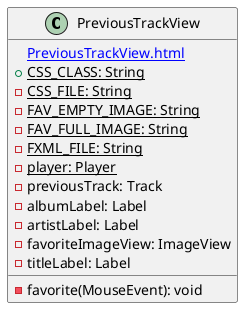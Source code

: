 @startuml

    class PreviousTrackView {
        [[PreviousTrackView.html]]
        {static} +CSS_CLASS: String
        {static} -CSS_FILE: String
        {static} -FAV_EMPTY_IMAGE: String
        {static} -FAV_FULL_IMAGE: String
        {static} -FXML_FILE: String
        {static} -player: Player
        -previousTrack: Track
        -albumLabel: Label
        -artistLabel: Label
        -favoriteImageView: ImageView
        -titleLabel: Label
        -favorite(MouseEvent): void
    }

@enduml
